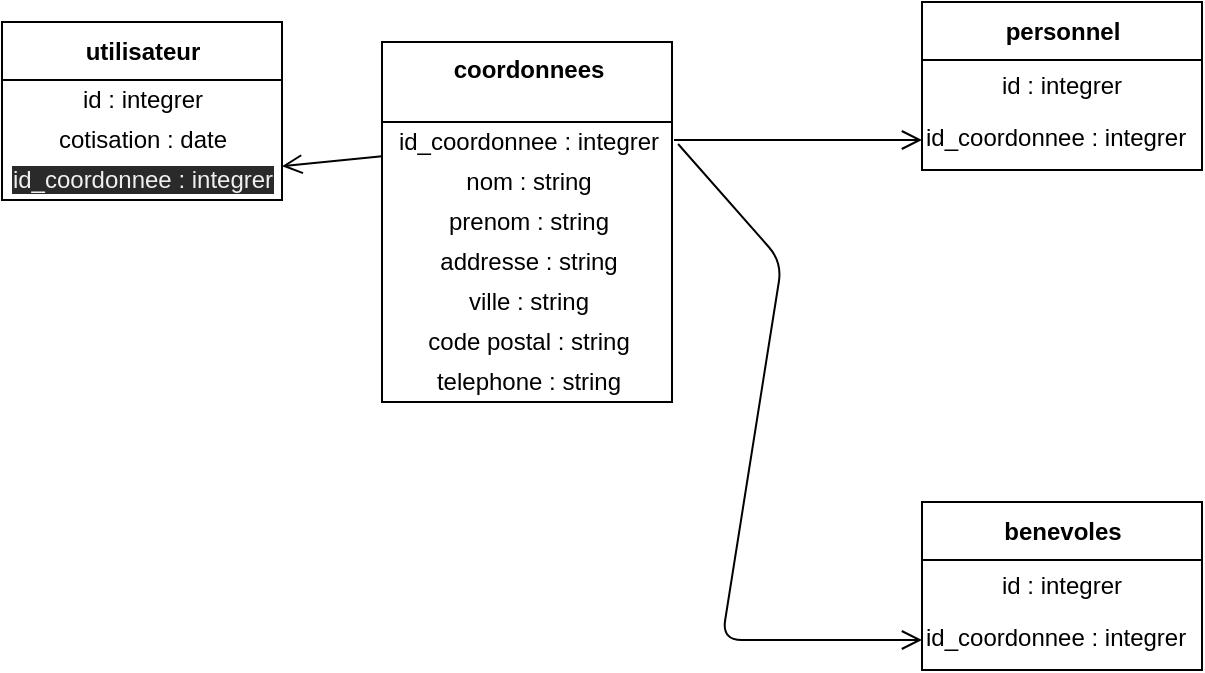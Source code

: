 <mxfile version="14.7.4" type="embed"><diagram id="23iRSUPoRavnBvh4doch" name="Page-1"><mxGraphModel dx="968" dy="625" grid="1" gridSize="10" guides="1" tooltips="1" connect="1" arrows="1" fold="1" page="1" pageScale="1" pageWidth="827" pageHeight="1169" math="0" shadow="0"><root><mxCell id="0"/><mxCell id="1" parent="0"/><mxCell id="2" value="utilisateur" style="swimlane;fontStyle=1;align=center;verticalAlign=middle;childLayout=stackLayout;horizontal=1;startSize=29;horizontalStack=0;resizeParent=1;resizeParentMax=0;resizeLast=0;collapsible=0;marginBottom=0;html=1;" parent="1" vertex="1"><mxGeometry x="50" y="30" width="140" height="89" as="geometry"/></mxCell><mxCell id="13" value="id : integrer" style="text;html=1;align=center;verticalAlign=middle;resizable=0;points=[];autosize=1;strokeColor=none;" parent="2" vertex="1"><mxGeometry y="29" width="140" height="20" as="geometry"/></mxCell><mxCell id="20" value="cotisation : date" style="text;html=1;align=center;verticalAlign=middle;resizable=0;points=[];autosize=1;strokeColor=none;" vertex="1" parent="2"><mxGeometry y="49" width="140" height="20" as="geometry"/></mxCell><mxCell id="26" value="&lt;span style=&quot;color: rgb(240 , 240 , 240) ; font-family: &amp;#34;helvetica&amp;#34; ; font-size: 12px ; font-style: normal ; font-weight: 400 ; letter-spacing: normal ; text-align: center ; text-indent: 0px ; text-transform: none ; word-spacing: 0px ; background-color: rgb(42 , 42 , 42) ; display: inline ; float: none&quot;&gt;id_coordonnee : integrer&lt;/span&gt;" style="text;html=1;align=center;verticalAlign=middle;resizable=0;points=[];autosize=1;strokeColor=none;" vertex="1" parent="2"><mxGeometry y="69" width="140" height="20" as="geometry"/></mxCell><mxCell id="5" value="personnel" style="swimlane;fontStyle=1;align=center;verticalAlign=middle;childLayout=stackLayout;horizontal=1;startSize=29;horizontalStack=0;resizeParent=1;resizeParentMax=0;resizeLast=0;collapsible=0;marginBottom=0;html=1;" parent="1" vertex="1"><mxGeometry x="510" y="20" width="140" height="84" as="geometry"/></mxCell><mxCell id="6" value="id : integrer" style="text;html=1;strokeColor=none;fillColor=none;align=center;verticalAlign=middle;spacingLeft=4;spacingRight=4;overflow=hidden;rotatable=0;points=[[0,0.5],[1,0.5]];portConstraint=eastwest;" parent="5" vertex="1"><mxGeometry y="29" width="140" height="25" as="geometry"/></mxCell><mxCell id="27" value="&lt;span style=&quot;text-align: center&quot;&gt;id_coordonnee : integrer&lt;/span&gt;" style="text;whiteSpace=wrap;html=1;" vertex="1" parent="5"><mxGeometry y="54" width="140" height="30" as="geometry"/></mxCell><mxCell id="8" value="benevoles" style="swimlane;fontStyle=1;align=center;verticalAlign=middle;childLayout=stackLayout;horizontal=1;startSize=29;horizontalStack=0;resizeParent=1;resizeParentMax=0;resizeLast=0;collapsible=0;marginBottom=0;html=1;" parent="1" vertex="1"><mxGeometry x="510" y="270" width="140" height="84" as="geometry"/></mxCell><mxCell id="9" value="id : integrer" style="text;html=1;strokeColor=none;fillColor=none;align=center;verticalAlign=middle;spacingLeft=4;spacingRight=4;overflow=hidden;rotatable=0;points=[[0,0.5],[1,0.5]];portConstraint=eastwest;" parent="8" vertex="1"><mxGeometry y="29" width="140" height="25" as="geometry"/></mxCell><mxCell id="28" value="&lt;span style=&quot;text-align: center&quot;&gt;id_coordonnee : integrer&lt;/span&gt;" style="text;whiteSpace=wrap;html=1;" vertex="1" parent="8"><mxGeometry y="54" width="140" height="30" as="geometry"/></mxCell><mxCell id="23" value="&lt;b&gt;coordonnees&lt;/b&gt;" style="swimlane;fontStyle=0;align=center;verticalAlign=top;childLayout=stackLayout;horizontal=1;startSize=40;horizontalStack=0;resizeParent=1;resizeParentMax=0;resizeLast=0;collapsible=0;marginBottom=0;html=1;" vertex="1" parent="1"><mxGeometry x="240" y="40" width="145" height="180" as="geometry"/></mxCell><mxCell id="25" value="id_coordonnee : integrer" style="text;html=1;align=center;verticalAlign=middle;resizable=0;points=[];autosize=1;strokeColor=none;" vertex="1" parent="23"><mxGeometry y="40" width="145" height="20" as="geometry"/></mxCell><mxCell id="14" value="nom : string" style="text;html=1;align=center;verticalAlign=middle;resizable=0;points=[];autosize=1;strokeColor=none;" parent="23" vertex="1"><mxGeometry y="60" width="145" height="20" as="geometry"/></mxCell><mxCell id="15" value="prenom : string" style="text;html=1;align=center;verticalAlign=middle;resizable=0;points=[];autosize=1;strokeColor=none;" parent="23" vertex="1"><mxGeometry y="80" width="145" height="20" as="geometry"/></mxCell><mxCell id="16" value="addresse : string" style="text;html=1;align=center;verticalAlign=middle;resizable=0;points=[];autosize=1;strokeColor=none;" parent="23" vertex="1"><mxGeometry y="100" width="145" height="20" as="geometry"/></mxCell><mxCell id="18" value="ville : string" style="text;html=1;align=center;verticalAlign=middle;resizable=0;points=[];autosize=1;strokeColor=none;" parent="23" vertex="1"><mxGeometry y="120" width="145" height="20" as="geometry"/></mxCell><mxCell id="17" value="code postal : string" style="text;html=1;align=center;verticalAlign=middle;resizable=0;points=[];autosize=1;strokeColor=none;" parent="23" vertex="1"><mxGeometry y="140" width="145" height="20" as="geometry"/></mxCell><mxCell id="19" value="telephone : string" style="text;html=1;align=center;verticalAlign=middle;resizable=0;points=[];autosize=1;strokeColor=none;" vertex="1" parent="23"><mxGeometry y="160" width="145" height="20" as="geometry"/></mxCell><mxCell id="30" value="" style="endArrow=open;startArrow=none;endFill=0;startFill=0;endSize=8;html=1;verticalAlign=bottom;labelBackgroundColor=none;strokeWidth=1;exitX=1.007;exitY=0.45;exitDx=0;exitDy=0;exitPerimeter=0;entryX=0;entryY=0.5;entryDx=0;entryDy=0;" edge="1" parent="1" source="25" target="27"><mxGeometry width="160" relative="1" as="geometry"><mxPoint x="330" y="320" as="sourcePoint"/><mxPoint x="490" y="320" as="targetPoint"/></mxGeometry></mxCell><mxCell id="31" value="" style="endArrow=open;startArrow=none;endFill=0;startFill=0;endSize=8;html=1;verticalAlign=bottom;labelBackgroundColor=none;strokeWidth=1;entryX=0;entryY=0.5;entryDx=0;entryDy=0;exitX=1.021;exitY=0.55;exitDx=0;exitDy=0;exitPerimeter=0;" edge="1" parent="1" source="25" target="28"><mxGeometry width="160" relative="1" as="geometry"><mxPoint x="330" y="320" as="sourcePoint"/><mxPoint x="490" y="320" as="targetPoint"/><Array as="points"><mxPoint x="440" y="150"/><mxPoint x="410" y="339"/></Array></mxGeometry></mxCell><mxCell id="32" value="" style="endArrow=open;startArrow=none;endFill=0;startFill=0;endSize=8;html=1;verticalAlign=bottom;labelBackgroundColor=none;strokeWidth=1;" edge="1" parent="1" source="25" target="26"><mxGeometry width="160" relative="1" as="geometry"><mxPoint x="330" y="320" as="sourcePoint"/><mxPoint x="490" y="320" as="targetPoint"/></mxGeometry></mxCell></root></mxGraphModel></diagram></mxfile>